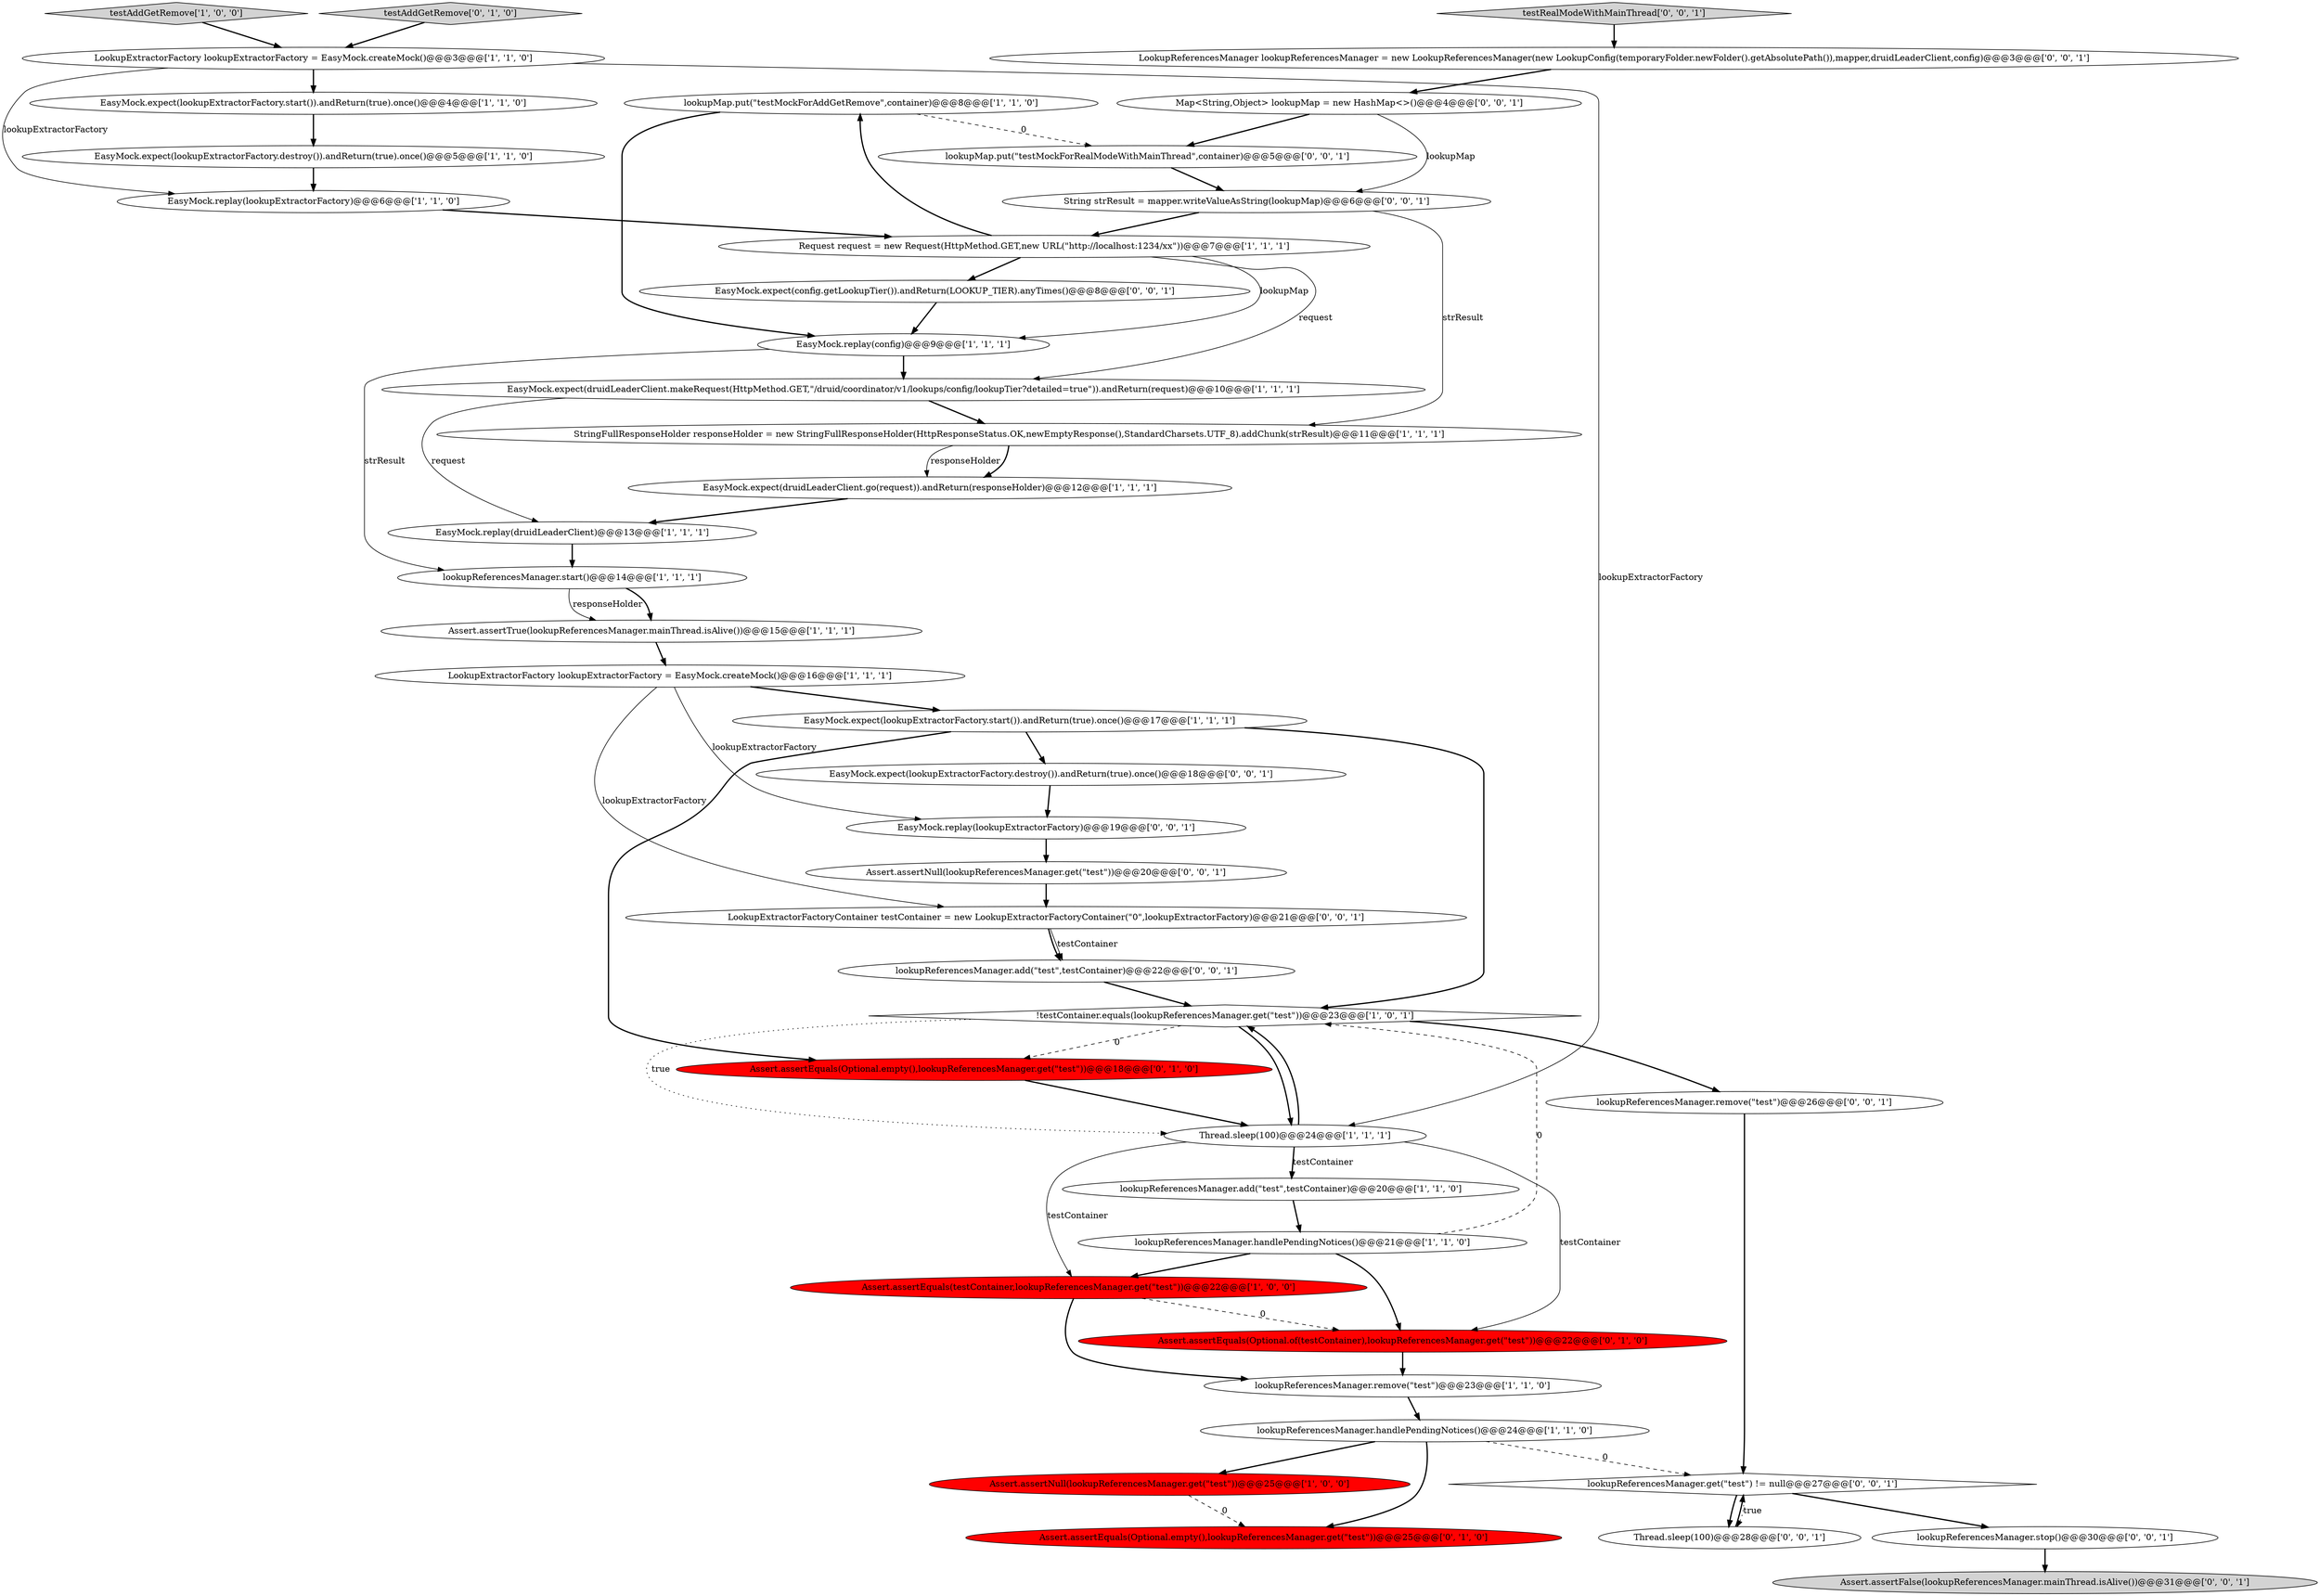 digraph {
22 [style = filled, label = "lookupMap.put(\"testMockForAddGetRemove\",container)@@@8@@@['1', '1', '0']", fillcolor = white, shape = ellipse image = "AAA0AAABBB1BBB"];
11 [style = filled, label = "Assert.assertEquals(testContainer,lookupReferencesManager.get(\"test\"))@@@22@@@['1', '0', '0']", fillcolor = red, shape = ellipse image = "AAA1AAABBB1BBB"];
23 [style = filled, label = "EasyMock.replay(config)@@@9@@@['1', '1', '1']", fillcolor = white, shape = ellipse image = "AAA0AAABBB1BBB"];
27 [style = filled, label = "Assert.assertEquals(Optional.of(testContainer),lookupReferencesManager.get(\"test\"))@@@22@@@['0', '1', '0']", fillcolor = red, shape = ellipse image = "AAA1AAABBB2BBB"];
36 [style = filled, label = "lookupReferencesManager.remove(\"test\")@@@26@@@['0', '0', '1']", fillcolor = white, shape = ellipse image = "AAA0AAABBB3BBB"];
17 [style = filled, label = "lookupReferencesManager.handlePendingNotices()@@@24@@@['1', '1', '0']", fillcolor = white, shape = ellipse image = "AAA0AAABBB1BBB"];
39 [style = filled, label = "EasyMock.replay(lookupExtractorFactory)@@@19@@@['0', '0', '1']", fillcolor = white, shape = ellipse image = "AAA0AAABBB3BBB"];
6 [style = filled, label = "lookupReferencesManager.start()@@@14@@@['1', '1', '1']", fillcolor = white, shape = ellipse image = "AAA0AAABBB1BBB"];
15 [style = filled, label = "Assert.assertNull(lookupReferencesManager.get(\"test\"))@@@25@@@['1', '0', '0']", fillcolor = red, shape = ellipse image = "AAA1AAABBB1BBB"];
18 [style = filled, label = "lookupReferencesManager.add(\"test\",testContainer)@@@20@@@['1', '1', '0']", fillcolor = white, shape = ellipse image = "AAA0AAABBB1BBB"];
7 [style = filled, label = "EasyMock.replay(lookupExtractorFactory)@@@6@@@['1', '1', '0']", fillcolor = white, shape = ellipse image = "AAA0AAABBB1BBB"];
43 [style = filled, label = "testRealModeWithMainThread['0', '0', '1']", fillcolor = lightgray, shape = diamond image = "AAA0AAABBB3BBB"];
31 [style = filled, label = "lookupMap.put(\"testMockForRealModeWithMainThread\",container)@@@5@@@['0', '0', '1']", fillcolor = white, shape = ellipse image = "AAA0AAABBB3BBB"];
16 [style = filled, label = "EasyMock.expect(druidLeaderClient.go(request)).andReturn(responseHolder)@@@12@@@['1', '1', '1']", fillcolor = white, shape = ellipse image = "AAA0AAABBB1BBB"];
5 [style = filled, label = "lookupReferencesManager.remove(\"test\")@@@23@@@['1', '1', '0']", fillcolor = white, shape = ellipse image = "AAA0AAABBB1BBB"];
12 [style = filled, label = "EasyMock.expect(lookupExtractorFactory.start()).andReturn(true).once()@@@4@@@['1', '1', '0']", fillcolor = white, shape = ellipse image = "AAA0AAABBB1BBB"];
24 [style = filled, label = "testAddGetRemove['0', '1', '0']", fillcolor = lightgray, shape = diamond image = "AAA0AAABBB2BBB"];
4 [style = filled, label = "Thread.sleep(100)@@@24@@@['1', '1', '1']", fillcolor = white, shape = ellipse image = "AAA0AAABBB1BBB"];
19 [style = filled, label = "EasyMock.replay(druidLeaderClient)@@@13@@@['1', '1', '1']", fillcolor = white, shape = ellipse image = "AAA0AAABBB1BBB"];
42 [style = filled, label = "lookupReferencesManager.add(\"test\",testContainer)@@@22@@@['0', '0', '1']", fillcolor = white, shape = ellipse image = "AAA0AAABBB3BBB"];
21 [style = filled, label = "Request request = new Request(HttpMethod.GET,new URL(\"http://localhost:1234/xx\"))@@@7@@@['1', '1', '1']", fillcolor = white, shape = ellipse image = "AAA0AAABBB1BBB"];
30 [style = filled, label = "EasyMock.expect(lookupExtractorFactory.destroy()).andReturn(true).once()@@@18@@@['0', '0', '1']", fillcolor = white, shape = ellipse image = "AAA0AAABBB3BBB"];
8 [style = filled, label = "EasyMock.expect(lookupExtractorFactory.start()).andReturn(true).once()@@@17@@@['1', '1', '1']", fillcolor = white, shape = ellipse image = "AAA0AAABBB1BBB"];
37 [style = filled, label = "String strResult = mapper.writeValueAsString(lookupMap)@@@6@@@['0', '0', '1']", fillcolor = white, shape = ellipse image = "AAA0AAABBB3BBB"];
1 [style = filled, label = "LookupExtractorFactory lookupExtractorFactory = EasyMock.createMock()@@@3@@@['1', '1', '0']", fillcolor = white, shape = ellipse image = "AAA0AAABBB1BBB"];
2 [style = filled, label = "Assert.assertTrue(lookupReferencesManager.mainThread.isAlive())@@@15@@@['1', '1', '1']", fillcolor = white, shape = ellipse image = "AAA0AAABBB1BBB"];
29 [style = filled, label = "Map<String,Object> lookupMap = new HashMap<>()@@@4@@@['0', '0', '1']", fillcolor = white, shape = ellipse image = "AAA0AAABBB3BBB"];
33 [style = filled, label = "Assert.assertNull(lookupReferencesManager.get(\"test\"))@@@20@@@['0', '0', '1']", fillcolor = white, shape = ellipse image = "AAA0AAABBB3BBB"];
13 [style = filled, label = "LookupExtractorFactory lookupExtractorFactory = EasyMock.createMock()@@@16@@@['1', '1', '1']", fillcolor = white, shape = ellipse image = "AAA0AAABBB1BBB"];
34 [style = filled, label = "LookupExtractorFactoryContainer testContainer = new LookupExtractorFactoryContainer(\"0\",lookupExtractorFactory)@@@21@@@['0', '0', '1']", fillcolor = white, shape = ellipse image = "AAA0AAABBB3BBB"];
41 [style = filled, label = "lookupReferencesManager.stop()@@@30@@@['0', '0', '1']", fillcolor = white, shape = ellipse image = "AAA0AAABBB3BBB"];
3 [style = filled, label = "!testContainer.equals(lookupReferencesManager.get(\"test\"))@@@23@@@['1', '0', '1']", fillcolor = white, shape = diamond image = "AAA0AAABBB1BBB"];
26 [style = filled, label = "Assert.assertEquals(Optional.empty(),lookupReferencesManager.get(\"test\"))@@@18@@@['0', '1', '0']", fillcolor = red, shape = ellipse image = "AAA1AAABBB2BBB"];
0 [style = filled, label = "EasyMock.expect(druidLeaderClient.makeRequest(HttpMethod.GET,\"/druid/coordinator/v1/lookups/config/lookupTier?detailed=true\")).andReturn(request)@@@10@@@['1', '1', '1']", fillcolor = white, shape = ellipse image = "AAA0AAABBB1BBB"];
28 [style = filled, label = "Assert.assertFalse(lookupReferencesManager.mainThread.isAlive())@@@31@@@['0', '0', '1']", fillcolor = lightgray, shape = ellipse image = "AAA0AAABBB3BBB"];
9 [style = filled, label = "testAddGetRemove['1', '0', '0']", fillcolor = lightgray, shape = diamond image = "AAA0AAABBB1BBB"];
25 [style = filled, label = "Assert.assertEquals(Optional.empty(),lookupReferencesManager.get(\"test\"))@@@25@@@['0', '1', '0']", fillcolor = red, shape = ellipse image = "AAA1AAABBB2BBB"];
14 [style = filled, label = "EasyMock.expect(lookupExtractorFactory.destroy()).andReturn(true).once()@@@5@@@['1', '1', '0']", fillcolor = white, shape = ellipse image = "AAA0AAABBB1BBB"];
32 [style = filled, label = "Thread.sleep(100)@@@28@@@['0', '0', '1']", fillcolor = white, shape = ellipse image = "AAA0AAABBB3BBB"];
20 [style = filled, label = "lookupReferencesManager.handlePendingNotices()@@@21@@@['1', '1', '0']", fillcolor = white, shape = ellipse image = "AAA0AAABBB1BBB"];
40 [style = filled, label = "lookupReferencesManager.get(\"test\") != null@@@27@@@['0', '0', '1']", fillcolor = white, shape = diamond image = "AAA0AAABBB3BBB"];
38 [style = filled, label = "LookupReferencesManager lookupReferencesManager = new LookupReferencesManager(new LookupConfig(temporaryFolder.newFolder().getAbsolutePath()),mapper,druidLeaderClient,config)@@@3@@@['0', '0', '1']", fillcolor = white, shape = ellipse image = "AAA0AAABBB3BBB"];
10 [style = filled, label = "StringFullResponseHolder responseHolder = new StringFullResponseHolder(HttpResponseStatus.OK,newEmptyResponse(),StandardCharsets.UTF_8).addChunk(strResult)@@@11@@@['1', '1', '1']", fillcolor = white, shape = ellipse image = "AAA0AAABBB1BBB"];
35 [style = filled, label = "EasyMock.expect(config.getLookupTier()).andReturn(LOOKUP_TIER).anyTimes()@@@8@@@['0', '0', '1']", fillcolor = white, shape = ellipse image = "AAA0AAABBB3BBB"];
10->16 [style = solid, label="responseHolder"];
8->30 [style = bold, label=""];
17->25 [style = bold, label=""];
31->37 [style = bold, label=""];
4->3 [style = bold, label=""];
1->4 [style = solid, label="lookupExtractorFactory"];
36->40 [style = bold, label=""];
3->26 [style = dashed, label="0"];
4->18 [style = solid, label="testContainer"];
6->2 [style = solid, label="responseHolder"];
13->34 [style = solid, label="lookupExtractorFactory"];
38->29 [style = bold, label=""];
29->31 [style = bold, label=""];
8->3 [style = bold, label=""];
4->27 [style = solid, label="testContainer"];
29->37 [style = solid, label="lookupMap"];
37->21 [style = bold, label=""];
0->19 [style = solid, label="request"];
3->4 [style = dotted, label="true"];
40->32 [style = dotted, label="true"];
4->18 [style = bold, label=""];
20->3 [style = dashed, label="0"];
34->42 [style = bold, label=""];
16->19 [style = bold, label=""];
19->6 [style = bold, label=""];
5->17 [style = bold, label=""];
23->0 [style = bold, label=""];
22->23 [style = bold, label=""];
3->4 [style = bold, label=""];
26->4 [style = bold, label=""];
1->7 [style = solid, label="lookupExtractorFactory"];
39->33 [style = bold, label=""];
14->7 [style = bold, label=""];
2->13 [style = bold, label=""];
6->2 [style = bold, label=""];
20->27 [style = bold, label=""];
41->28 [style = bold, label=""];
18->20 [style = bold, label=""];
11->5 [style = bold, label=""];
0->10 [style = bold, label=""];
35->23 [style = bold, label=""];
3->36 [style = bold, label=""];
37->10 [style = solid, label="strResult"];
43->38 [style = bold, label=""];
23->6 [style = solid, label="strResult"];
34->42 [style = solid, label="testContainer"];
10->16 [style = bold, label=""];
15->25 [style = dashed, label="0"];
21->22 [style = bold, label=""];
17->40 [style = dashed, label="0"];
32->40 [style = bold, label=""];
21->23 [style = solid, label="lookupMap"];
40->41 [style = bold, label=""];
12->14 [style = bold, label=""];
17->15 [style = bold, label=""];
1->12 [style = bold, label=""];
40->32 [style = bold, label=""];
42->3 [style = bold, label=""];
7->21 [style = bold, label=""];
30->39 [style = bold, label=""];
13->39 [style = solid, label="lookupExtractorFactory"];
4->11 [style = solid, label="testContainer"];
11->27 [style = dashed, label="0"];
27->5 [style = bold, label=""];
24->1 [style = bold, label=""];
13->8 [style = bold, label=""];
9->1 [style = bold, label=""];
21->35 [style = bold, label=""];
21->0 [style = solid, label="request"];
33->34 [style = bold, label=""];
22->31 [style = dashed, label="0"];
20->11 [style = bold, label=""];
8->26 [style = bold, label=""];
}
